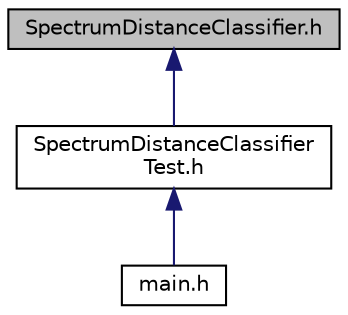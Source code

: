 digraph "SpectrumDistanceClassifier.h"
{
  edge [fontname="Helvetica",fontsize="10",labelfontname="Helvetica",labelfontsize="10"];
  node [fontname="Helvetica",fontsize="10",shape=record];
  Node1 [label="SpectrumDistanceClassifier.h",height=0.2,width=0.4,color="black", fillcolor="grey75", style="filled" fontcolor="black"];
  Node1 -> Node2 [dir="back",color="midnightblue",fontsize="10",style="solid"];
  Node2 [label="SpectrumDistanceClassifier\lTest.h",height=0.2,width=0.4,color="black", fillcolor="white", style="filled",URL="$_spectrum_distance_classifier_test_8h_source.html"];
  Node2 -> Node3 [dir="back",color="midnightblue",fontsize="10",style="solid"];
  Node3 [label="main.h",height=0.2,width=0.4,color="black", fillcolor="white", style="filled",URL="$main_8h_source.html"];
}
